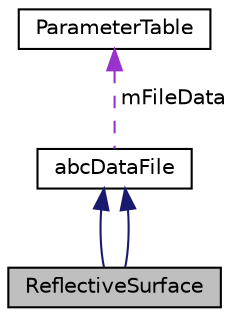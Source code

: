 digraph "ReflectiveSurface"
{
 // LATEX_PDF_SIZE
  edge [fontname="Helvetica",fontsize="10",labelfontname="Helvetica",labelfontsize="10"];
  node [fontname="Helvetica",fontsize="10",shape=record];
  Node1 [label="ReflectiveSurface",height=0.2,width=0.4,color="black", fillcolor="grey75", style="filled", fontcolor="black",tooltip="This class is responsible for defining new reflective surfaces using data parsed from a JSON file."];
  Node2 -> Node1 [dir="back",color="midnightblue",fontsize="10",style="solid",fontname="Helvetica"];
  Node2 [label="abcDataFile",height=0.2,width=0.4,color="black", fillcolor="white", style="filled",URL="$classabc_data_file.html",tooltip="This is an abstract base class that provides an interface for handling data files in the simulation."];
  Node3 -> Node2 [dir="back",color="darkorchid3",fontsize="10",style="dashed",label=" mFileData" ,fontname="Helvetica"];
  Node3 [label="ParameterTable",height=0.2,width=0.4,color="black", fillcolor="white", style="filled",URL="$class_parameter_table.html",tooltip=" "];
  Node2 -> Node1 [dir="back",color="midnightblue",fontsize="10",style="solid",fontname="Helvetica"];
}
